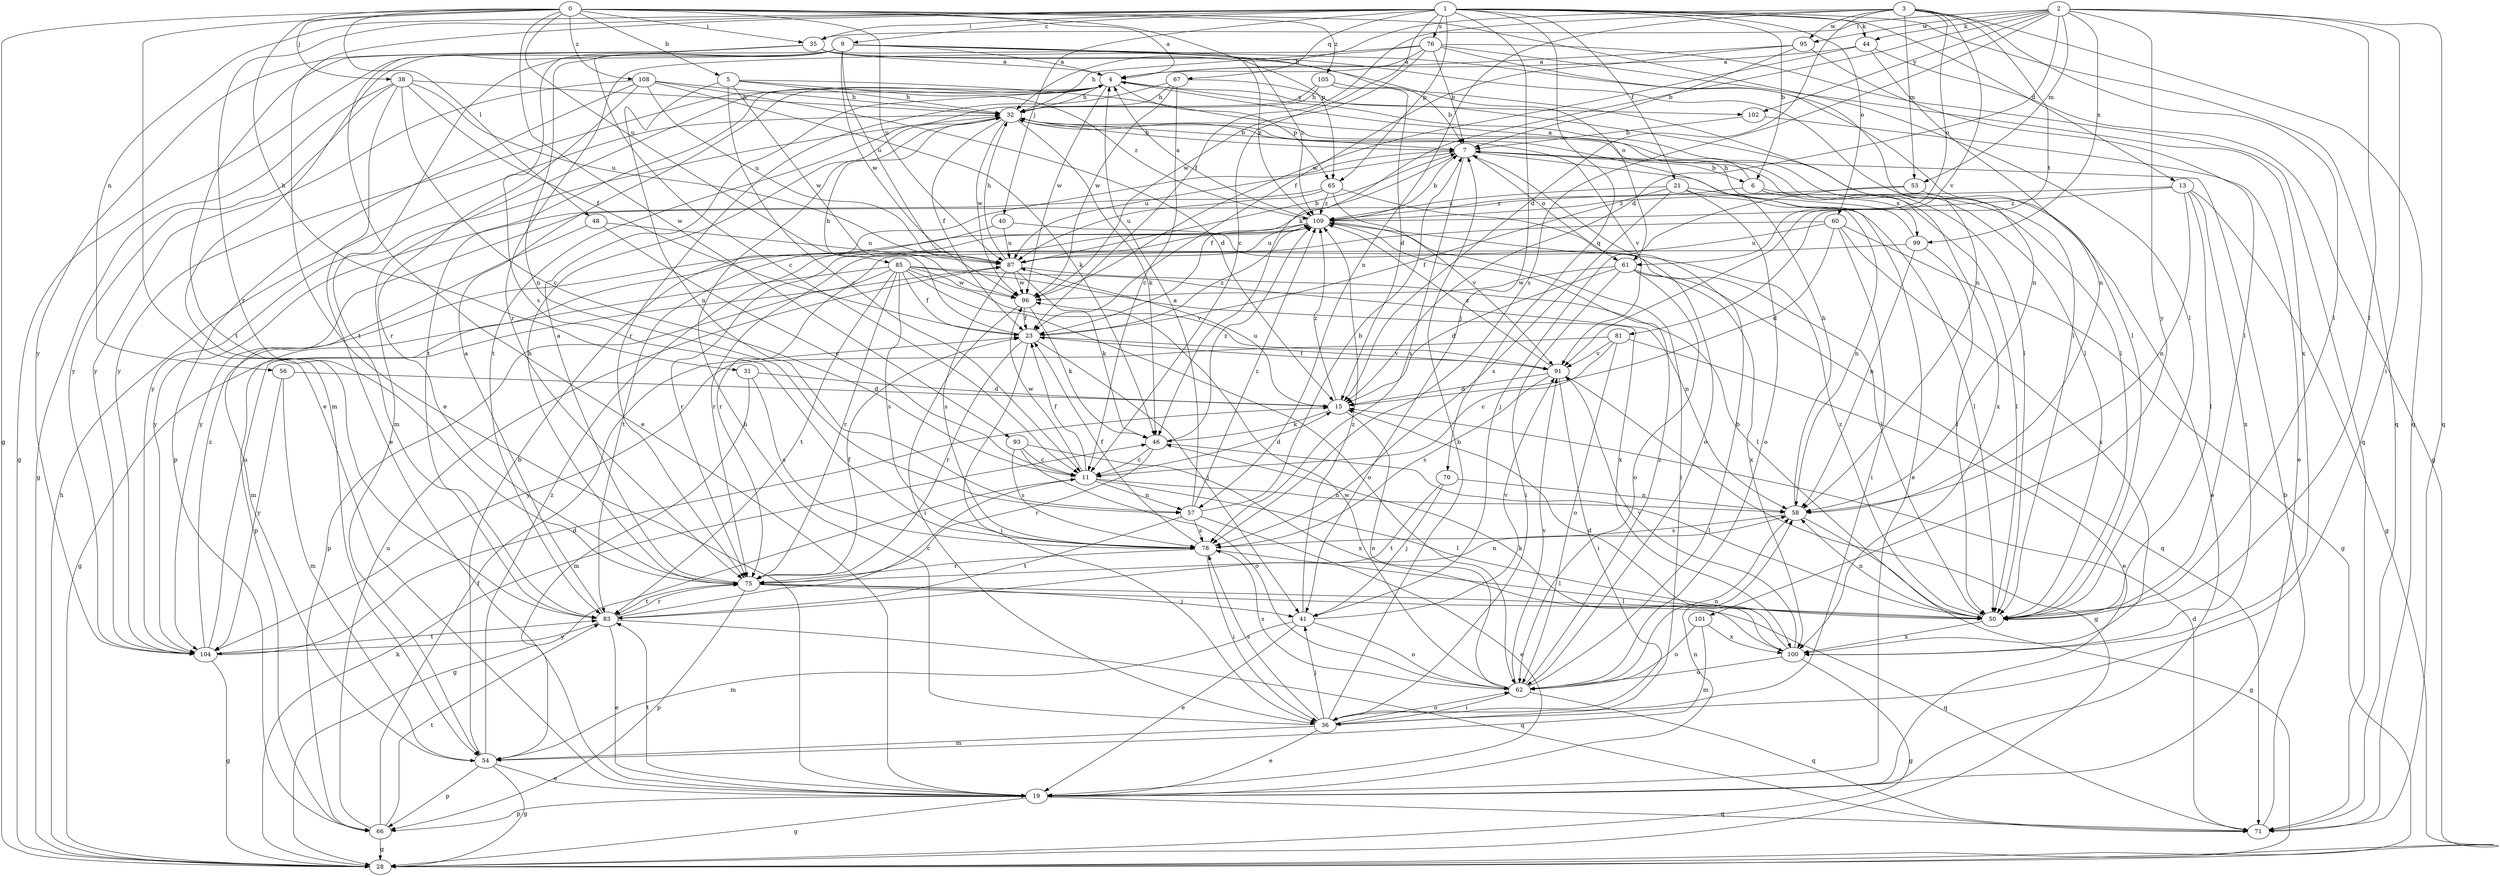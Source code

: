 strict digraph  {
0;
1;
2;
3;
4;
5;
6;
7;
9;
11;
13;
15;
19;
21;
23;
28;
31;
32;
35;
36;
38;
40;
41;
44;
46;
48;
50;
53;
54;
56;
57;
58;
60;
61;
62;
65;
66;
67;
70;
71;
75;
76;
78;
81;
83;
85;
87;
91;
93;
95;
96;
99;
100;
101;
102;
104;
105;
108;
109;
0 -> 4  [label=a];
0 -> 5  [label=b];
0 -> 19  [label=e];
0 -> 28  [label=g];
0 -> 31  [label=h];
0 -> 35  [label=i];
0 -> 38  [label=j];
0 -> 48  [label=l];
0 -> 50  [label=l];
0 -> 65  [label=p];
0 -> 85  [label=u];
0 -> 87  [label=u];
0 -> 93  [label=w];
0 -> 105  [label=z];
0 -> 108  [label=z];
1 -> 6  [label=b];
1 -> 9  [label=c];
1 -> 11  [label=c];
1 -> 13  [label=d];
1 -> 19  [label=e];
1 -> 21  [label=f];
1 -> 35  [label=i];
1 -> 40  [label=j];
1 -> 41  [label=j];
1 -> 44  [label=k];
1 -> 56  [label=n];
1 -> 60  [label=o];
1 -> 65  [label=p];
1 -> 67  [label=q];
1 -> 70  [label=q];
1 -> 71  [label=q];
1 -> 75  [label=r];
1 -> 76  [label=s];
2 -> 15  [label=d];
2 -> 35  [label=i];
2 -> 36  [label=i];
2 -> 44  [label=k];
2 -> 46  [label=k];
2 -> 50  [label=l];
2 -> 53  [label=m];
2 -> 71  [label=q];
2 -> 78  [label=s];
2 -> 95  [label=w];
2 -> 99  [label=x];
2 -> 101  [label=y];
2 -> 102  [label=y];
3 -> 15  [label=d];
3 -> 23  [label=f];
3 -> 32  [label=h];
3 -> 50  [label=l];
3 -> 53  [label=m];
3 -> 57  [label=n];
3 -> 61  [label=o];
3 -> 71  [label=q];
3 -> 81  [label=t];
3 -> 91  [label=v];
3 -> 95  [label=w];
4 -> 32  [label=h];
4 -> 50  [label=l];
4 -> 54  [label=m];
4 -> 65  [label=p];
4 -> 83  [label=t];
4 -> 96  [label=w];
4 -> 102  [label=y];
4 -> 104  [label=y];
5 -> 11  [label=c];
5 -> 32  [label=h];
5 -> 50  [label=l];
5 -> 57  [label=n];
5 -> 96  [label=w];
5 -> 109  [label=z];
6 -> 4  [label=a];
6 -> 50  [label=l];
6 -> 99  [label=x];
6 -> 109  [label=z];
7 -> 6  [label=b];
7 -> 19  [label=e];
7 -> 23  [label=f];
7 -> 32  [label=h];
7 -> 61  [label=o];
7 -> 78  [label=s];
7 -> 87  [label=u];
7 -> 100  [label=x];
9 -> 4  [label=a];
9 -> 11  [label=c];
9 -> 28  [label=g];
9 -> 50  [label=l];
9 -> 54  [label=m];
9 -> 57  [label=n];
9 -> 61  [label=o];
9 -> 83  [label=t];
9 -> 87  [label=u];
9 -> 96  [label=w];
9 -> 109  [label=z];
11 -> 15  [label=d];
11 -> 23  [label=f];
11 -> 28  [label=g];
11 -> 50  [label=l];
11 -> 57  [label=n];
11 -> 58  [label=n];
11 -> 96  [label=w];
13 -> 28  [label=g];
13 -> 50  [label=l];
13 -> 58  [label=n];
13 -> 100  [label=x];
13 -> 104  [label=y];
13 -> 109  [label=z];
15 -> 46  [label=k];
15 -> 62  [label=o];
15 -> 87  [label=u];
15 -> 109  [label=z];
19 -> 28  [label=g];
19 -> 58  [label=n];
19 -> 66  [label=p];
19 -> 71  [label=q];
19 -> 83  [label=t];
21 -> 23  [label=f];
21 -> 50  [label=l];
21 -> 58  [label=n];
21 -> 62  [label=o];
21 -> 78  [label=s];
21 -> 109  [label=z];
23 -> 32  [label=h];
23 -> 36  [label=i];
23 -> 41  [label=j];
23 -> 75  [label=r];
23 -> 91  [label=v];
23 -> 109  [label=z];
28 -> 32  [label=h];
28 -> 46  [label=k];
31 -> 15  [label=d];
31 -> 54  [label=m];
31 -> 78  [label=s];
32 -> 7  [label=b];
32 -> 23  [label=f];
32 -> 46  [label=k];
32 -> 91  [label=v];
32 -> 96  [label=w];
32 -> 104  [label=y];
35 -> 4  [label=a];
35 -> 19  [label=e];
35 -> 50  [label=l];
35 -> 58  [label=n];
35 -> 78  [label=s];
35 -> 83  [label=t];
35 -> 104  [label=y];
35 -> 109  [label=z];
36 -> 7  [label=b];
36 -> 19  [label=e];
36 -> 32  [label=h];
36 -> 41  [label=j];
36 -> 54  [label=m];
36 -> 62  [label=o];
36 -> 78  [label=s];
38 -> 11  [label=c];
38 -> 19  [label=e];
38 -> 23  [label=f];
38 -> 28  [label=g];
38 -> 32  [label=h];
38 -> 87  [label=u];
38 -> 104  [label=y];
40 -> 50  [label=l];
40 -> 83  [label=t];
40 -> 87  [label=u];
41 -> 19  [label=e];
41 -> 54  [label=m];
41 -> 62  [label=o];
41 -> 91  [label=v];
41 -> 109  [label=z];
44 -> 4  [label=a];
44 -> 28  [label=g];
44 -> 58  [label=n];
44 -> 96  [label=w];
46 -> 11  [label=c];
46 -> 50  [label=l];
46 -> 75  [label=r];
46 -> 109  [label=z];
48 -> 11  [label=c];
48 -> 54  [label=m];
48 -> 87  [label=u];
50 -> 58  [label=n];
50 -> 100  [label=x];
50 -> 109  [label=z];
53 -> 19  [label=e];
53 -> 41  [label=j];
53 -> 109  [label=z];
54 -> 7  [label=b];
54 -> 19  [label=e];
54 -> 28  [label=g];
54 -> 66  [label=p];
54 -> 109  [label=z];
56 -> 15  [label=d];
56 -> 54  [label=m];
56 -> 104  [label=y];
57 -> 4  [label=a];
57 -> 7  [label=b];
57 -> 19  [label=e];
57 -> 78  [label=s];
57 -> 83  [label=t];
57 -> 109  [label=z];
58 -> 28  [label=g];
58 -> 32  [label=h];
58 -> 78  [label=s];
60 -> 15  [label=d];
60 -> 28  [label=g];
60 -> 36  [label=i];
60 -> 75  [label=r];
60 -> 87  [label=u];
60 -> 100  [label=x];
61 -> 15  [label=d];
61 -> 36  [label=i];
61 -> 62  [label=o];
61 -> 71  [label=q];
61 -> 96  [label=w];
61 -> 100  [label=x];
62 -> 7  [label=b];
62 -> 36  [label=i];
62 -> 58  [label=n];
62 -> 71  [label=q];
62 -> 78  [label=s];
62 -> 91  [label=v];
62 -> 96  [label=w];
62 -> 109  [label=z];
65 -> 62  [label=o];
65 -> 87  [label=u];
65 -> 91  [label=v];
65 -> 104  [label=y];
65 -> 109  [label=z];
66 -> 23  [label=f];
66 -> 28  [label=g];
66 -> 83  [label=t];
66 -> 87  [label=u];
67 -> 11  [label=c];
67 -> 32  [label=h];
67 -> 50  [label=l];
67 -> 75  [label=r];
67 -> 96  [label=w];
70 -> 41  [label=j];
70 -> 58  [label=n];
70 -> 83  [label=t];
71 -> 7  [label=b];
71 -> 15  [label=d];
75 -> 4  [label=a];
75 -> 23  [label=f];
75 -> 32  [label=h];
75 -> 41  [label=j];
75 -> 50  [label=l];
75 -> 58  [label=n];
75 -> 66  [label=p];
75 -> 71  [label=q];
75 -> 83  [label=t];
76 -> 4  [label=a];
76 -> 7  [label=b];
76 -> 32  [label=h];
76 -> 58  [label=n];
76 -> 71  [label=q];
76 -> 75  [label=r];
76 -> 96  [label=w];
76 -> 100  [label=x];
78 -> 23  [label=f];
78 -> 36  [label=i];
78 -> 50  [label=l];
78 -> 75  [label=r];
81 -> 11  [label=c];
81 -> 19  [label=e];
81 -> 62  [label=o];
81 -> 91  [label=v];
81 -> 104  [label=y];
83 -> 4  [label=a];
83 -> 11  [label=c];
83 -> 19  [label=e];
83 -> 71  [label=q];
83 -> 75  [label=r];
83 -> 104  [label=y];
85 -> 23  [label=f];
85 -> 28  [label=g];
85 -> 58  [label=n];
85 -> 62  [label=o];
85 -> 66  [label=p];
85 -> 75  [label=r];
85 -> 78  [label=s];
85 -> 83  [label=t];
85 -> 91  [label=v];
85 -> 96  [label=w];
85 -> 100  [label=x];
87 -> 7  [label=b];
87 -> 32  [label=h];
87 -> 46  [label=k];
87 -> 50  [label=l];
87 -> 78  [label=s];
87 -> 96  [label=w];
91 -> 15  [label=d];
91 -> 23  [label=f];
91 -> 28  [label=g];
91 -> 36  [label=i];
91 -> 78  [label=s];
91 -> 109  [label=z];
93 -> 11  [label=c];
93 -> 62  [label=o];
93 -> 78  [label=s];
93 -> 100  [label=x];
95 -> 4  [label=a];
95 -> 7  [label=b];
95 -> 23  [label=f];
95 -> 50  [label=l];
96 -> 23  [label=f];
96 -> 36  [label=i];
96 -> 46  [label=k];
99 -> 32  [label=h];
99 -> 50  [label=l];
99 -> 58  [label=n];
99 -> 75  [label=r];
100 -> 15  [label=d];
100 -> 28  [label=g];
100 -> 46  [label=k];
100 -> 62  [label=o];
100 -> 91  [label=v];
101 -> 54  [label=m];
101 -> 62  [label=o];
101 -> 100  [label=x];
102 -> 7  [label=b];
102 -> 19  [label=e];
104 -> 15  [label=d];
104 -> 28  [label=g];
104 -> 83  [label=t];
104 -> 87  [label=u];
104 -> 109  [label=z];
105 -> 7  [label=b];
105 -> 15  [label=d];
105 -> 32  [label=h];
105 -> 83  [label=t];
108 -> 15  [label=d];
108 -> 32  [label=h];
108 -> 46  [label=k];
108 -> 66  [label=p];
108 -> 75  [label=r];
108 -> 87  [label=u];
108 -> 104  [label=y];
109 -> 4  [label=a];
109 -> 7  [label=b];
109 -> 36  [label=i];
109 -> 66  [label=p];
109 -> 75  [label=r];
109 -> 87  [label=u];
}
